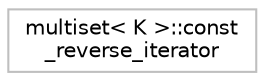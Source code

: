 digraph "Graphical Class Hierarchy"
{
 // LATEX_PDF_SIZE
  edge [fontname="Helvetica",fontsize="10",labelfontname="Helvetica",labelfontsize="10"];
  node [fontname="Helvetica",fontsize="10",shape=record];
  rankdir="LR";
  Node0 [label="multiset\< K \>::const\l_reverse_iterator",height=0.2,width=0.4,color="grey75", fillcolor="white", style="filled",tooltip="STL iterator class."];
}
